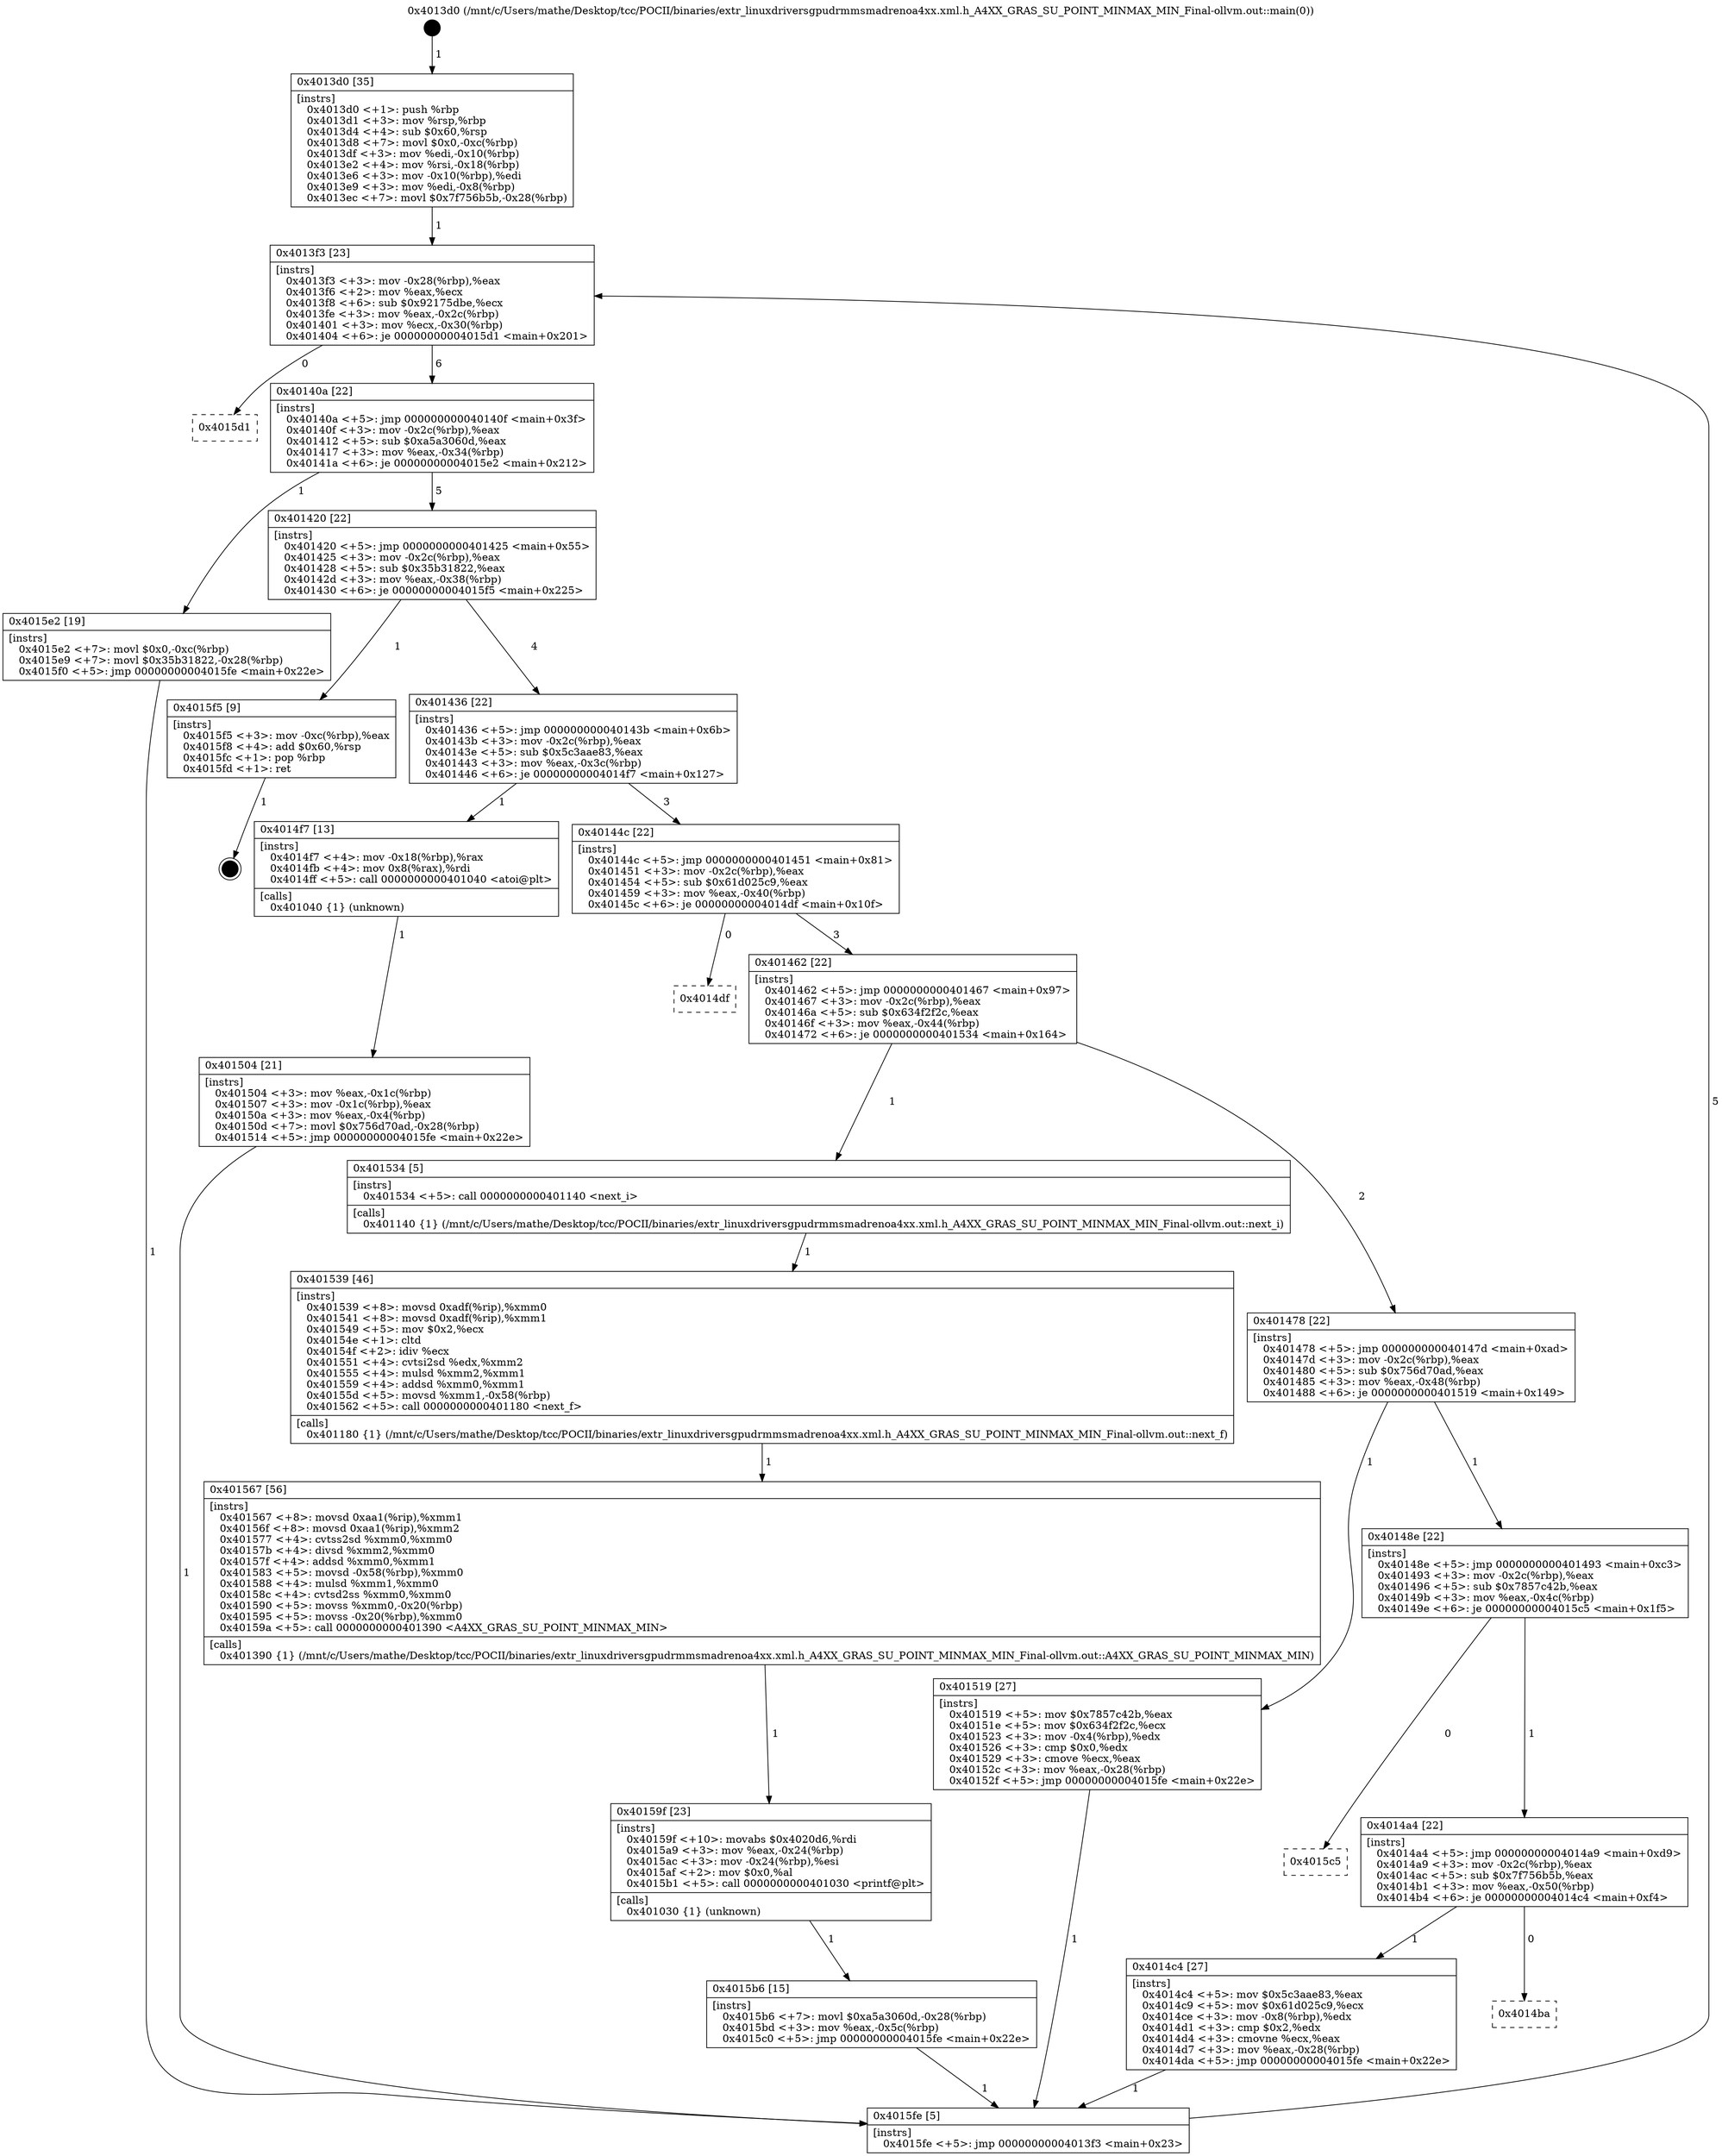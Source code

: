 digraph "0x4013d0" {
  label = "0x4013d0 (/mnt/c/Users/mathe/Desktop/tcc/POCII/binaries/extr_linuxdriversgpudrmmsmadrenoa4xx.xml.h_A4XX_GRAS_SU_POINT_MINMAX_MIN_Final-ollvm.out::main(0))"
  labelloc = "t"
  node[shape=record]

  Entry [label="",width=0.3,height=0.3,shape=circle,fillcolor=black,style=filled]
  "0x4013f3" [label="{
     0x4013f3 [23]\l
     | [instrs]\l
     &nbsp;&nbsp;0x4013f3 \<+3\>: mov -0x28(%rbp),%eax\l
     &nbsp;&nbsp;0x4013f6 \<+2\>: mov %eax,%ecx\l
     &nbsp;&nbsp;0x4013f8 \<+6\>: sub $0x92175dbe,%ecx\l
     &nbsp;&nbsp;0x4013fe \<+3\>: mov %eax,-0x2c(%rbp)\l
     &nbsp;&nbsp;0x401401 \<+3\>: mov %ecx,-0x30(%rbp)\l
     &nbsp;&nbsp;0x401404 \<+6\>: je 00000000004015d1 \<main+0x201\>\l
  }"]
  "0x4015d1" [label="{
     0x4015d1\l
  }", style=dashed]
  "0x40140a" [label="{
     0x40140a [22]\l
     | [instrs]\l
     &nbsp;&nbsp;0x40140a \<+5\>: jmp 000000000040140f \<main+0x3f\>\l
     &nbsp;&nbsp;0x40140f \<+3\>: mov -0x2c(%rbp),%eax\l
     &nbsp;&nbsp;0x401412 \<+5\>: sub $0xa5a3060d,%eax\l
     &nbsp;&nbsp;0x401417 \<+3\>: mov %eax,-0x34(%rbp)\l
     &nbsp;&nbsp;0x40141a \<+6\>: je 00000000004015e2 \<main+0x212\>\l
  }"]
  Exit [label="",width=0.3,height=0.3,shape=circle,fillcolor=black,style=filled,peripheries=2]
  "0x4015e2" [label="{
     0x4015e2 [19]\l
     | [instrs]\l
     &nbsp;&nbsp;0x4015e2 \<+7\>: movl $0x0,-0xc(%rbp)\l
     &nbsp;&nbsp;0x4015e9 \<+7\>: movl $0x35b31822,-0x28(%rbp)\l
     &nbsp;&nbsp;0x4015f0 \<+5\>: jmp 00000000004015fe \<main+0x22e\>\l
  }"]
  "0x401420" [label="{
     0x401420 [22]\l
     | [instrs]\l
     &nbsp;&nbsp;0x401420 \<+5\>: jmp 0000000000401425 \<main+0x55\>\l
     &nbsp;&nbsp;0x401425 \<+3\>: mov -0x2c(%rbp),%eax\l
     &nbsp;&nbsp;0x401428 \<+5\>: sub $0x35b31822,%eax\l
     &nbsp;&nbsp;0x40142d \<+3\>: mov %eax,-0x38(%rbp)\l
     &nbsp;&nbsp;0x401430 \<+6\>: je 00000000004015f5 \<main+0x225\>\l
  }"]
  "0x4015b6" [label="{
     0x4015b6 [15]\l
     | [instrs]\l
     &nbsp;&nbsp;0x4015b6 \<+7\>: movl $0xa5a3060d,-0x28(%rbp)\l
     &nbsp;&nbsp;0x4015bd \<+3\>: mov %eax,-0x5c(%rbp)\l
     &nbsp;&nbsp;0x4015c0 \<+5\>: jmp 00000000004015fe \<main+0x22e\>\l
  }"]
  "0x4015f5" [label="{
     0x4015f5 [9]\l
     | [instrs]\l
     &nbsp;&nbsp;0x4015f5 \<+3\>: mov -0xc(%rbp),%eax\l
     &nbsp;&nbsp;0x4015f8 \<+4\>: add $0x60,%rsp\l
     &nbsp;&nbsp;0x4015fc \<+1\>: pop %rbp\l
     &nbsp;&nbsp;0x4015fd \<+1\>: ret\l
  }"]
  "0x401436" [label="{
     0x401436 [22]\l
     | [instrs]\l
     &nbsp;&nbsp;0x401436 \<+5\>: jmp 000000000040143b \<main+0x6b\>\l
     &nbsp;&nbsp;0x40143b \<+3\>: mov -0x2c(%rbp),%eax\l
     &nbsp;&nbsp;0x40143e \<+5\>: sub $0x5c3aae83,%eax\l
     &nbsp;&nbsp;0x401443 \<+3\>: mov %eax,-0x3c(%rbp)\l
     &nbsp;&nbsp;0x401446 \<+6\>: je 00000000004014f7 \<main+0x127\>\l
  }"]
  "0x40159f" [label="{
     0x40159f [23]\l
     | [instrs]\l
     &nbsp;&nbsp;0x40159f \<+10\>: movabs $0x4020d6,%rdi\l
     &nbsp;&nbsp;0x4015a9 \<+3\>: mov %eax,-0x24(%rbp)\l
     &nbsp;&nbsp;0x4015ac \<+3\>: mov -0x24(%rbp),%esi\l
     &nbsp;&nbsp;0x4015af \<+2\>: mov $0x0,%al\l
     &nbsp;&nbsp;0x4015b1 \<+5\>: call 0000000000401030 \<printf@plt\>\l
     | [calls]\l
     &nbsp;&nbsp;0x401030 \{1\} (unknown)\l
  }"]
  "0x4014f7" [label="{
     0x4014f7 [13]\l
     | [instrs]\l
     &nbsp;&nbsp;0x4014f7 \<+4\>: mov -0x18(%rbp),%rax\l
     &nbsp;&nbsp;0x4014fb \<+4\>: mov 0x8(%rax),%rdi\l
     &nbsp;&nbsp;0x4014ff \<+5\>: call 0000000000401040 \<atoi@plt\>\l
     | [calls]\l
     &nbsp;&nbsp;0x401040 \{1\} (unknown)\l
  }"]
  "0x40144c" [label="{
     0x40144c [22]\l
     | [instrs]\l
     &nbsp;&nbsp;0x40144c \<+5\>: jmp 0000000000401451 \<main+0x81\>\l
     &nbsp;&nbsp;0x401451 \<+3\>: mov -0x2c(%rbp),%eax\l
     &nbsp;&nbsp;0x401454 \<+5\>: sub $0x61d025c9,%eax\l
     &nbsp;&nbsp;0x401459 \<+3\>: mov %eax,-0x40(%rbp)\l
     &nbsp;&nbsp;0x40145c \<+6\>: je 00000000004014df \<main+0x10f\>\l
  }"]
  "0x401567" [label="{
     0x401567 [56]\l
     | [instrs]\l
     &nbsp;&nbsp;0x401567 \<+8\>: movsd 0xaa1(%rip),%xmm1\l
     &nbsp;&nbsp;0x40156f \<+8\>: movsd 0xaa1(%rip),%xmm2\l
     &nbsp;&nbsp;0x401577 \<+4\>: cvtss2sd %xmm0,%xmm0\l
     &nbsp;&nbsp;0x40157b \<+4\>: divsd %xmm2,%xmm0\l
     &nbsp;&nbsp;0x40157f \<+4\>: addsd %xmm0,%xmm1\l
     &nbsp;&nbsp;0x401583 \<+5\>: movsd -0x58(%rbp),%xmm0\l
     &nbsp;&nbsp;0x401588 \<+4\>: mulsd %xmm1,%xmm0\l
     &nbsp;&nbsp;0x40158c \<+4\>: cvtsd2ss %xmm0,%xmm0\l
     &nbsp;&nbsp;0x401590 \<+5\>: movss %xmm0,-0x20(%rbp)\l
     &nbsp;&nbsp;0x401595 \<+5\>: movss -0x20(%rbp),%xmm0\l
     &nbsp;&nbsp;0x40159a \<+5\>: call 0000000000401390 \<A4XX_GRAS_SU_POINT_MINMAX_MIN\>\l
     | [calls]\l
     &nbsp;&nbsp;0x401390 \{1\} (/mnt/c/Users/mathe/Desktop/tcc/POCII/binaries/extr_linuxdriversgpudrmmsmadrenoa4xx.xml.h_A4XX_GRAS_SU_POINT_MINMAX_MIN_Final-ollvm.out::A4XX_GRAS_SU_POINT_MINMAX_MIN)\l
  }"]
  "0x4014df" [label="{
     0x4014df\l
  }", style=dashed]
  "0x401462" [label="{
     0x401462 [22]\l
     | [instrs]\l
     &nbsp;&nbsp;0x401462 \<+5\>: jmp 0000000000401467 \<main+0x97\>\l
     &nbsp;&nbsp;0x401467 \<+3\>: mov -0x2c(%rbp),%eax\l
     &nbsp;&nbsp;0x40146a \<+5\>: sub $0x634f2f2c,%eax\l
     &nbsp;&nbsp;0x40146f \<+3\>: mov %eax,-0x44(%rbp)\l
     &nbsp;&nbsp;0x401472 \<+6\>: je 0000000000401534 \<main+0x164\>\l
  }"]
  "0x401539" [label="{
     0x401539 [46]\l
     | [instrs]\l
     &nbsp;&nbsp;0x401539 \<+8\>: movsd 0xadf(%rip),%xmm0\l
     &nbsp;&nbsp;0x401541 \<+8\>: movsd 0xadf(%rip),%xmm1\l
     &nbsp;&nbsp;0x401549 \<+5\>: mov $0x2,%ecx\l
     &nbsp;&nbsp;0x40154e \<+1\>: cltd\l
     &nbsp;&nbsp;0x40154f \<+2\>: idiv %ecx\l
     &nbsp;&nbsp;0x401551 \<+4\>: cvtsi2sd %edx,%xmm2\l
     &nbsp;&nbsp;0x401555 \<+4\>: mulsd %xmm2,%xmm1\l
     &nbsp;&nbsp;0x401559 \<+4\>: addsd %xmm0,%xmm1\l
     &nbsp;&nbsp;0x40155d \<+5\>: movsd %xmm1,-0x58(%rbp)\l
     &nbsp;&nbsp;0x401562 \<+5\>: call 0000000000401180 \<next_f\>\l
     | [calls]\l
     &nbsp;&nbsp;0x401180 \{1\} (/mnt/c/Users/mathe/Desktop/tcc/POCII/binaries/extr_linuxdriversgpudrmmsmadrenoa4xx.xml.h_A4XX_GRAS_SU_POINT_MINMAX_MIN_Final-ollvm.out::next_f)\l
  }"]
  "0x401534" [label="{
     0x401534 [5]\l
     | [instrs]\l
     &nbsp;&nbsp;0x401534 \<+5\>: call 0000000000401140 \<next_i\>\l
     | [calls]\l
     &nbsp;&nbsp;0x401140 \{1\} (/mnt/c/Users/mathe/Desktop/tcc/POCII/binaries/extr_linuxdriversgpudrmmsmadrenoa4xx.xml.h_A4XX_GRAS_SU_POINT_MINMAX_MIN_Final-ollvm.out::next_i)\l
  }"]
  "0x401478" [label="{
     0x401478 [22]\l
     | [instrs]\l
     &nbsp;&nbsp;0x401478 \<+5\>: jmp 000000000040147d \<main+0xad\>\l
     &nbsp;&nbsp;0x40147d \<+3\>: mov -0x2c(%rbp),%eax\l
     &nbsp;&nbsp;0x401480 \<+5\>: sub $0x756d70ad,%eax\l
     &nbsp;&nbsp;0x401485 \<+3\>: mov %eax,-0x48(%rbp)\l
     &nbsp;&nbsp;0x401488 \<+6\>: je 0000000000401519 \<main+0x149\>\l
  }"]
  "0x401504" [label="{
     0x401504 [21]\l
     | [instrs]\l
     &nbsp;&nbsp;0x401504 \<+3\>: mov %eax,-0x1c(%rbp)\l
     &nbsp;&nbsp;0x401507 \<+3\>: mov -0x1c(%rbp),%eax\l
     &nbsp;&nbsp;0x40150a \<+3\>: mov %eax,-0x4(%rbp)\l
     &nbsp;&nbsp;0x40150d \<+7\>: movl $0x756d70ad,-0x28(%rbp)\l
     &nbsp;&nbsp;0x401514 \<+5\>: jmp 00000000004015fe \<main+0x22e\>\l
  }"]
  "0x401519" [label="{
     0x401519 [27]\l
     | [instrs]\l
     &nbsp;&nbsp;0x401519 \<+5\>: mov $0x7857c42b,%eax\l
     &nbsp;&nbsp;0x40151e \<+5\>: mov $0x634f2f2c,%ecx\l
     &nbsp;&nbsp;0x401523 \<+3\>: mov -0x4(%rbp),%edx\l
     &nbsp;&nbsp;0x401526 \<+3\>: cmp $0x0,%edx\l
     &nbsp;&nbsp;0x401529 \<+3\>: cmove %ecx,%eax\l
     &nbsp;&nbsp;0x40152c \<+3\>: mov %eax,-0x28(%rbp)\l
     &nbsp;&nbsp;0x40152f \<+5\>: jmp 00000000004015fe \<main+0x22e\>\l
  }"]
  "0x40148e" [label="{
     0x40148e [22]\l
     | [instrs]\l
     &nbsp;&nbsp;0x40148e \<+5\>: jmp 0000000000401493 \<main+0xc3\>\l
     &nbsp;&nbsp;0x401493 \<+3\>: mov -0x2c(%rbp),%eax\l
     &nbsp;&nbsp;0x401496 \<+5\>: sub $0x7857c42b,%eax\l
     &nbsp;&nbsp;0x40149b \<+3\>: mov %eax,-0x4c(%rbp)\l
     &nbsp;&nbsp;0x40149e \<+6\>: je 00000000004015c5 \<main+0x1f5\>\l
  }"]
  "0x4013d0" [label="{
     0x4013d0 [35]\l
     | [instrs]\l
     &nbsp;&nbsp;0x4013d0 \<+1\>: push %rbp\l
     &nbsp;&nbsp;0x4013d1 \<+3\>: mov %rsp,%rbp\l
     &nbsp;&nbsp;0x4013d4 \<+4\>: sub $0x60,%rsp\l
     &nbsp;&nbsp;0x4013d8 \<+7\>: movl $0x0,-0xc(%rbp)\l
     &nbsp;&nbsp;0x4013df \<+3\>: mov %edi,-0x10(%rbp)\l
     &nbsp;&nbsp;0x4013e2 \<+4\>: mov %rsi,-0x18(%rbp)\l
     &nbsp;&nbsp;0x4013e6 \<+3\>: mov -0x10(%rbp),%edi\l
     &nbsp;&nbsp;0x4013e9 \<+3\>: mov %edi,-0x8(%rbp)\l
     &nbsp;&nbsp;0x4013ec \<+7\>: movl $0x7f756b5b,-0x28(%rbp)\l
  }"]
  "0x4015c5" [label="{
     0x4015c5\l
  }", style=dashed]
  "0x4014a4" [label="{
     0x4014a4 [22]\l
     | [instrs]\l
     &nbsp;&nbsp;0x4014a4 \<+5\>: jmp 00000000004014a9 \<main+0xd9\>\l
     &nbsp;&nbsp;0x4014a9 \<+3\>: mov -0x2c(%rbp),%eax\l
     &nbsp;&nbsp;0x4014ac \<+5\>: sub $0x7f756b5b,%eax\l
     &nbsp;&nbsp;0x4014b1 \<+3\>: mov %eax,-0x50(%rbp)\l
     &nbsp;&nbsp;0x4014b4 \<+6\>: je 00000000004014c4 \<main+0xf4\>\l
  }"]
  "0x4015fe" [label="{
     0x4015fe [5]\l
     | [instrs]\l
     &nbsp;&nbsp;0x4015fe \<+5\>: jmp 00000000004013f3 \<main+0x23\>\l
  }"]
  "0x4014c4" [label="{
     0x4014c4 [27]\l
     | [instrs]\l
     &nbsp;&nbsp;0x4014c4 \<+5\>: mov $0x5c3aae83,%eax\l
     &nbsp;&nbsp;0x4014c9 \<+5\>: mov $0x61d025c9,%ecx\l
     &nbsp;&nbsp;0x4014ce \<+3\>: mov -0x8(%rbp),%edx\l
     &nbsp;&nbsp;0x4014d1 \<+3\>: cmp $0x2,%edx\l
     &nbsp;&nbsp;0x4014d4 \<+3\>: cmovne %ecx,%eax\l
     &nbsp;&nbsp;0x4014d7 \<+3\>: mov %eax,-0x28(%rbp)\l
     &nbsp;&nbsp;0x4014da \<+5\>: jmp 00000000004015fe \<main+0x22e\>\l
  }"]
  "0x4014ba" [label="{
     0x4014ba\l
  }", style=dashed]
  Entry -> "0x4013d0" [label=" 1"]
  "0x4013f3" -> "0x4015d1" [label=" 0"]
  "0x4013f3" -> "0x40140a" [label=" 6"]
  "0x4015f5" -> Exit [label=" 1"]
  "0x40140a" -> "0x4015e2" [label=" 1"]
  "0x40140a" -> "0x401420" [label=" 5"]
  "0x4015e2" -> "0x4015fe" [label=" 1"]
  "0x401420" -> "0x4015f5" [label=" 1"]
  "0x401420" -> "0x401436" [label=" 4"]
  "0x4015b6" -> "0x4015fe" [label=" 1"]
  "0x401436" -> "0x4014f7" [label=" 1"]
  "0x401436" -> "0x40144c" [label=" 3"]
  "0x40159f" -> "0x4015b6" [label=" 1"]
  "0x40144c" -> "0x4014df" [label=" 0"]
  "0x40144c" -> "0x401462" [label=" 3"]
  "0x401567" -> "0x40159f" [label=" 1"]
  "0x401462" -> "0x401534" [label=" 1"]
  "0x401462" -> "0x401478" [label=" 2"]
  "0x401539" -> "0x401567" [label=" 1"]
  "0x401478" -> "0x401519" [label=" 1"]
  "0x401478" -> "0x40148e" [label=" 1"]
  "0x401534" -> "0x401539" [label=" 1"]
  "0x40148e" -> "0x4015c5" [label=" 0"]
  "0x40148e" -> "0x4014a4" [label=" 1"]
  "0x401519" -> "0x4015fe" [label=" 1"]
  "0x4014a4" -> "0x4014c4" [label=" 1"]
  "0x4014a4" -> "0x4014ba" [label=" 0"]
  "0x4014c4" -> "0x4015fe" [label=" 1"]
  "0x4013d0" -> "0x4013f3" [label=" 1"]
  "0x4015fe" -> "0x4013f3" [label=" 5"]
  "0x4014f7" -> "0x401504" [label=" 1"]
  "0x401504" -> "0x4015fe" [label=" 1"]
}
